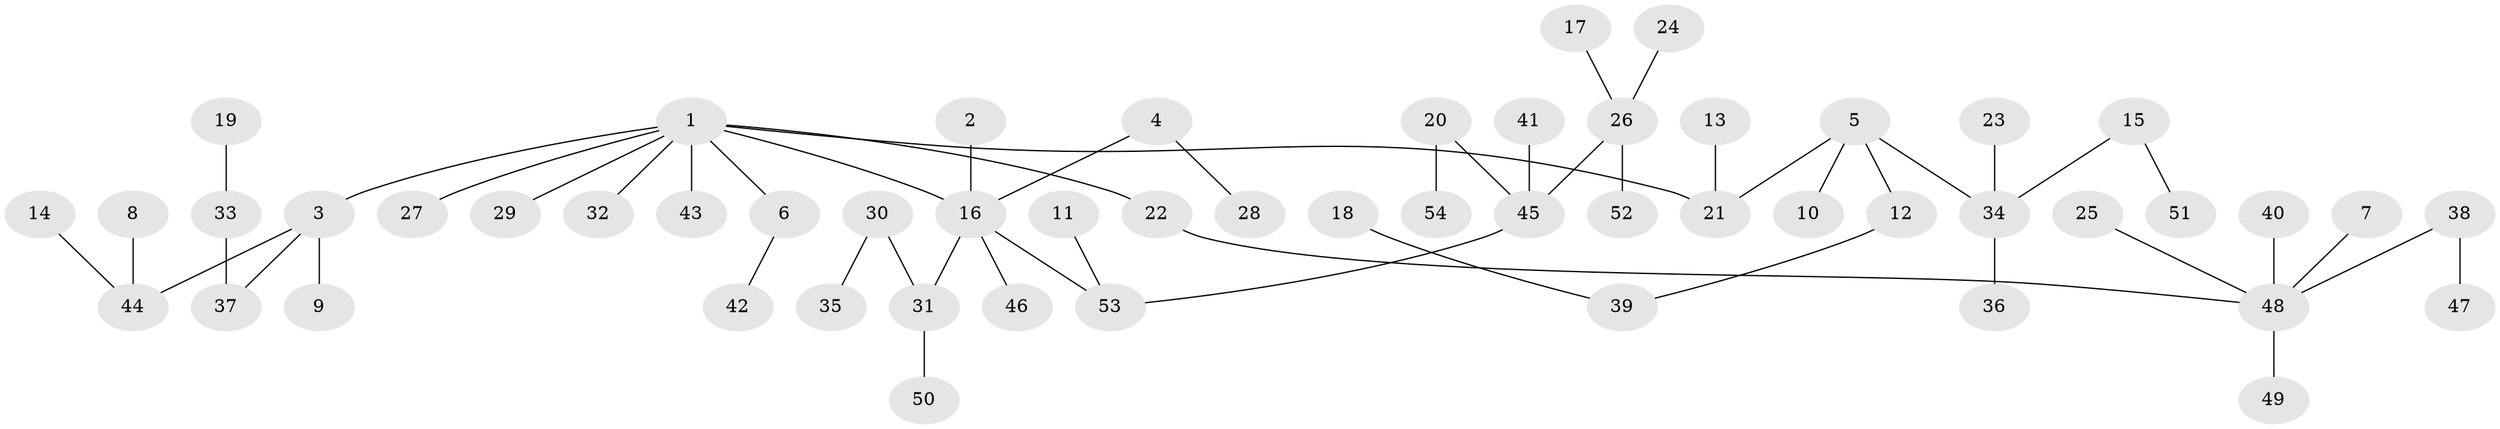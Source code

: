 // original degree distribution, {3: 0.12149532710280374, 8: 0.009345794392523364, 4: 0.07476635514018691, 7: 0.009345794392523364, 5: 0.028037383177570093, 1: 0.514018691588785, 6: 0.009345794392523364, 2: 0.2336448598130841}
// Generated by graph-tools (version 1.1) at 2025/50/03/09/25 03:50:23]
// undirected, 54 vertices, 53 edges
graph export_dot {
graph [start="1"]
  node [color=gray90,style=filled];
  1;
  2;
  3;
  4;
  5;
  6;
  7;
  8;
  9;
  10;
  11;
  12;
  13;
  14;
  15;
  16;
  17;
  18;
  19;
  20;
  21;
  22;
  23;
  24;
  25;
  26;
  27;
  28;
  29;
  30;
  31;
  32;
  33;
  34;
  35;
  36;
  37;
  38;
  39;
  40;
  41;
  42;
  43;
  44;
  45;
  46;
  47;
  48;
  49;
  50;
  51;
  52;
  53;
  54;
  1 -- 3 [weight=1.0];
  1 -- 6 [weight=1.0];
  1 -- 16 [weight=1.0];
  1 -- 21 [weight=1.0];
  1 -- 22 [weight=1.0];
  1 -- 27 [weight=1.0];
  1 -- 29 [weight=1.0];
  1 -- 32 [weight=1.0];
  1 -- 43 [weight=1.0];
  2 -- 16 [weight=1.0];
  3 -- 9 [weight=1.0];
  3 -- 37 [weight=1.0];
  3 -- 44 [weight=1.0];
  4 -- 16 [weight=1.0];
  4 -- 28 [weight=1.0];
  5 -- 10 [weight=1.0];
  5 -- 12 [weight=1.0];
  5 -- 21 [weight=1.0];
  5 -- 34 [weight=1.0];
  6 -- 42 [weight=1.0];
  7 -- 48 [weight=1.0];
  8 -- 44 [weight=1.0];
  11 -- 53 [weight=1.0];
  12 -- 39 [weight=1.0];
  13 -- 21 [weight=1.0];
  14 -- 44 [weight=1.0];
  15 -- 34 [weight=1.0];
  15 -- 51 [weight=1.0];
  16 -- 31 [weight=1.0];
  16 -- 46 [weight=1.0];
  16 -- 53 [weight=1.0];
  17 -- 26 [weight=1.0];
  18 -- 39 [weight=1.0];
  19 -- 33 [weight=1.0];
  20 -- 45 [weight=1.0];
  20 -- 54 [weight=1.0];
  22 -- 48 [weight=1.0];
  23 -- 34 [weight=1.0];
  24 -- 26 [weight=1.0];
  25 -- 48 [weight=1.0];
  26 -- 45 [weight=1.0];
  26 -- 52 [weight=1.0];
  30 -- 31 [weight=1.0];
  30 -- 35 [weight=1.0];
  31 -- 50 [weight=1.0];
  33 -- 37 [weight=1.0];
  34 -- 36 [weight=1.0];
  38 -- 47 [weight=1.0];
  38 -- 48 [weight=1.0];
  40 -- 48 [weight=1.0];
  41 -- 45 [weight=1.0];
  45 -- 53 [weight=1.0];
  48 -- 49 [weight=1.0];
}
